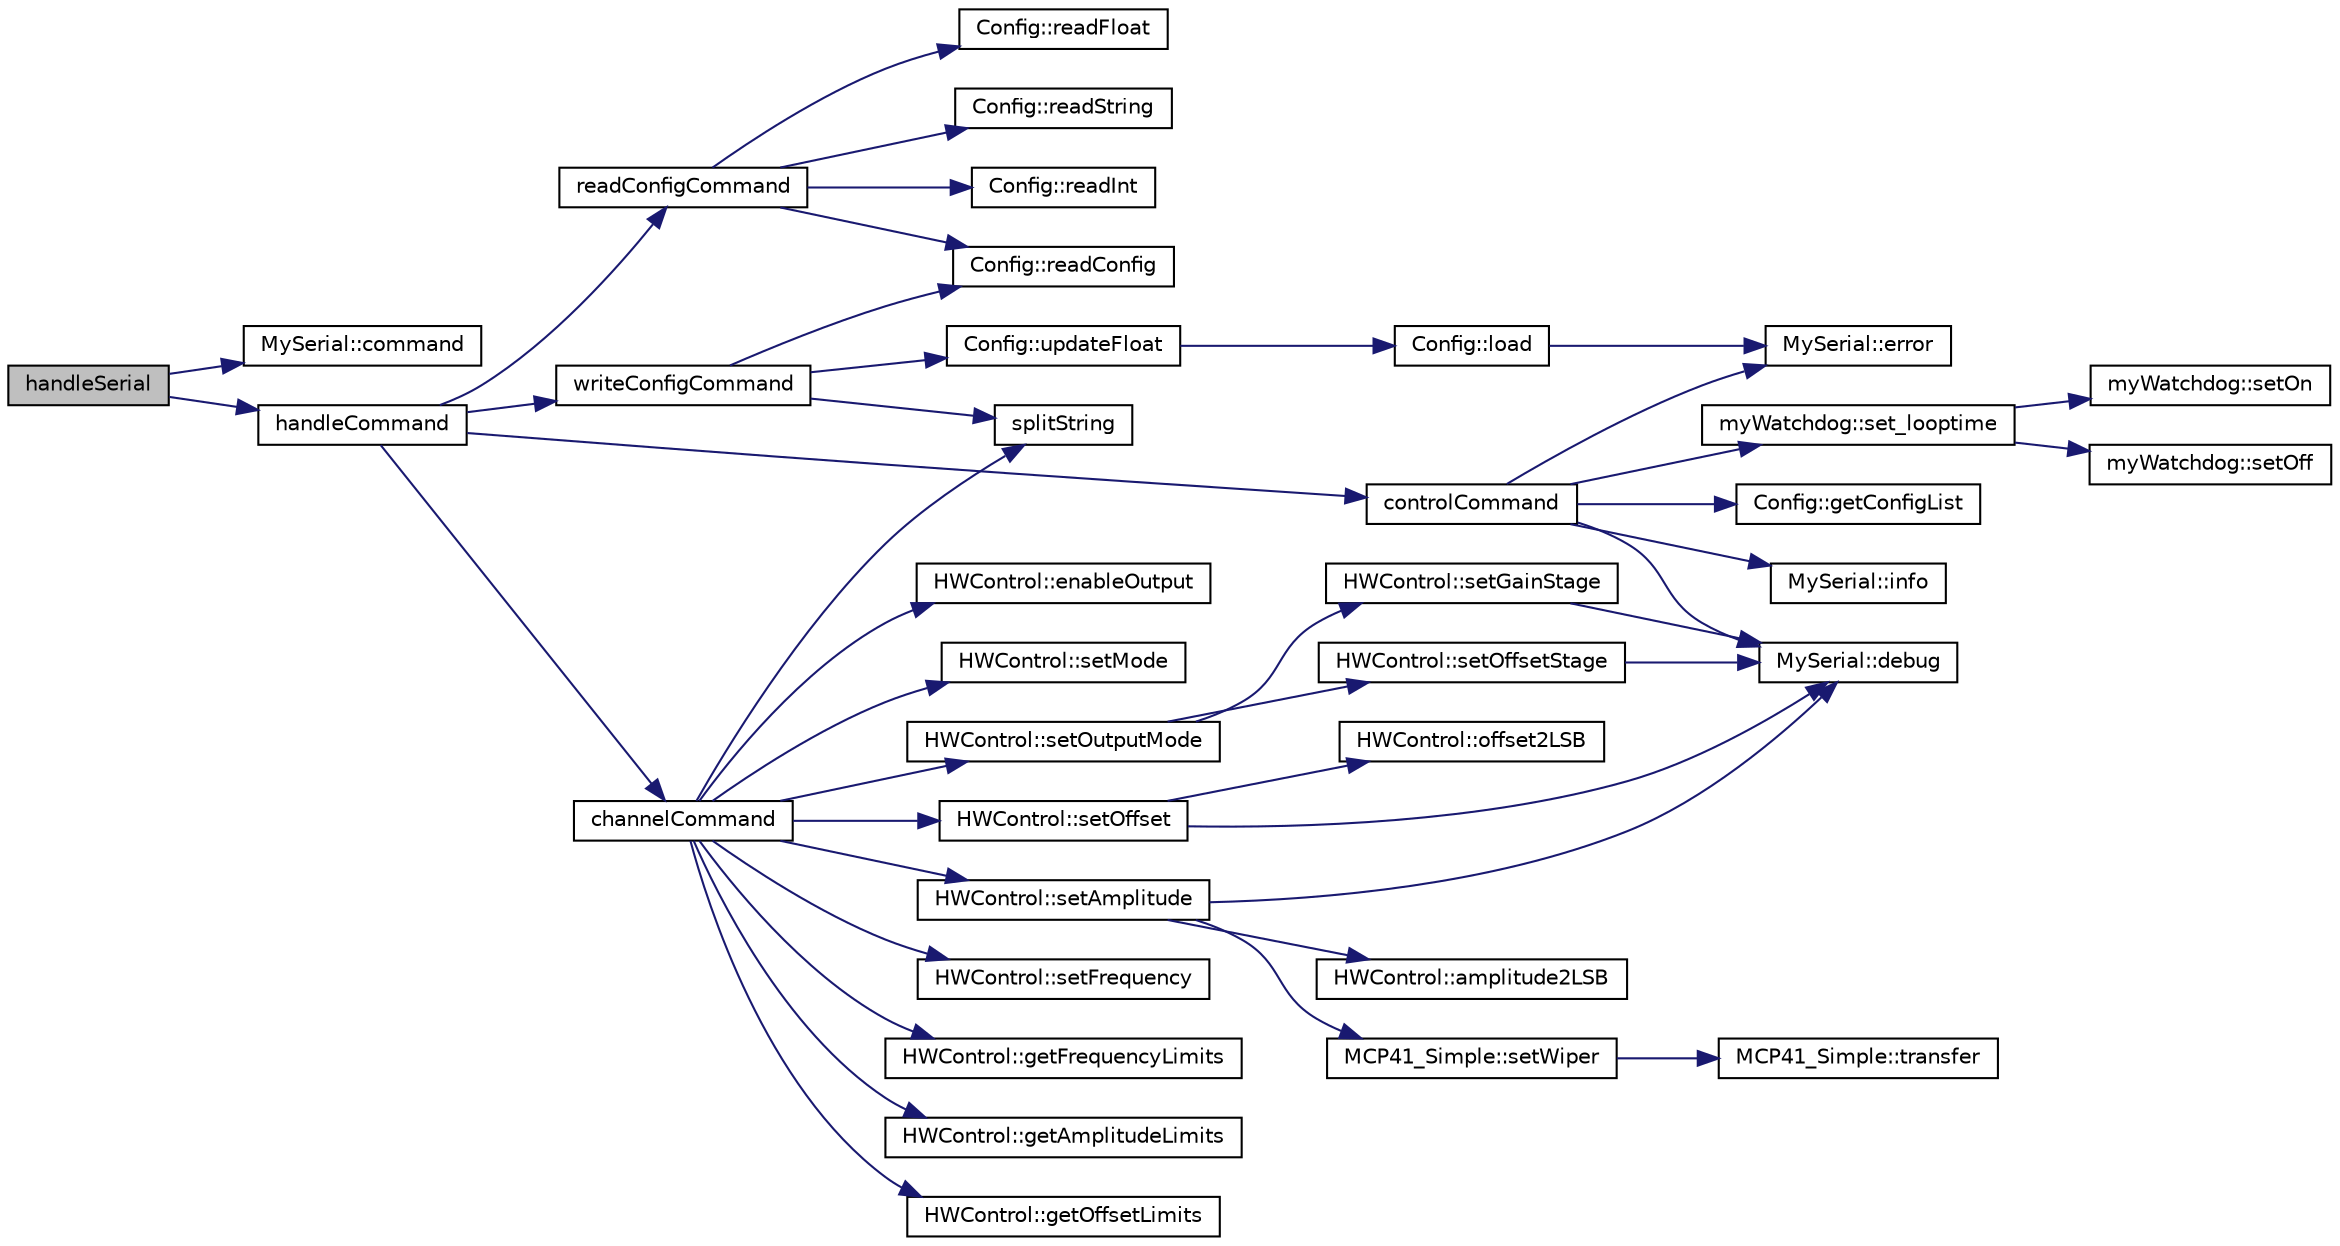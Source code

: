 digraph "handleSerial"
{
  edge [fontname="Helvetica",fontsize="10",labelfontname="Helvetica",labelfontsize="10"];
  node [fontname="Helvetica",fontsize="10",shape=record];
  rankdir="LR";
  Node71 [label="handleSerial",height=0.2,width=0.4,color="black", fillcolor="grey75", style="filled", fontcolor="black"];
  Node71 -> Node72 [color="midnightblue",fontsize="10",style="solid",fontname="Helvetica"];
  Node72 [label="MySerial::command",height=0.2,width=0.4,color="black", fillcolor="white", style="filled",URL="$class_my_serial.html#aa4c95fa02dae20ce24a1415b63233846"];
  Node71 -> Node73 [color="midnightblue",fontsize="10",style="solid",fontname="Helvetica"];
  Node73 [label="handleCommand",height=0.2,width=0.4,color="black", fillcolor="white", style="filled",URL="$handle_controls_8cpp.html#a4acbbcfe3d8e6d51b3b88c436394f69c"];
  Node73 -> Node74 [color="midnightblue",fontsize="10",style="solid",fontname="Helvetica"];
  Node74 [label="readConfigCommand",height=0.2,width=0.4,color="black", fillcolor="white", style="filled",URL="$handle_controls_8cpp.html#a5f7c0cfac98260c9af2fa9dc63b17ac4"];
  Node74 -> Node75 [color="midnightblue",fontsize="10",style="solid",fontname="Helvetica"];
  Node75 [label="Config::readConfig",height=0.2,width=0.4,color="black", fillcolor="white", style="filled",URL="$class_config.html#a3531ef146fa1559a265826a0c9cac2c1"];
  Node74 -> Node76 [color="midnightblue",fontsize="10",style="solid",fontname="Helvetica"];
  Node76 [label="Config::readFloat",height=0.2,width=0.4,color="black", fillcolor="white", style="filled",URL="$class_config.html#a3ac9f78ff1cd5de41ebb27f9de8f4841"];
  Node74 -> Node77 [color="midnightblue",fontsize="10",style="solid",fontname="Helvetica"];
  Node77 [label="Config::readString",height=0.2,width=0.4,color="black", fillcolor="white", style="filled",URL="$class_config.html#ab248253681bbd1e2b53013eb5ce1b9c2"];
  Node74 -> Node78 [color="midnightblue",fontsize="10",style="solid",fontname="Helvetica"];
  Node78 [label="Config::readInt",height=0.2,width=0.4,color="black", fillcolor="white", style="filled",URL="$class_config.html#ad048b7e03709f1fcce4dea891f170052"];
  Node73 -> Node79 [color="midnightblue",fontsize="10",style="solid",fontname="Helvetica"];
  Node79 [label="writeConfigCommand",height=0.2,width=0.4,color="black", fillcolor="white", style="filled",URL="$handle_controls_8cpp.html#a080baa58b224c1b1865dd2d9426e1be8"];
  Node79 -> Node80 [color="midnightblue",fontsize="10",style="solid",fontname="Helvetica"];
  Node80 [label="splitString",height=0.2,width=0.4,color="black", fillcolor="white", style="filled",URL="$_utils_8cpp.html#a8b2a3fe5a0218a2e110197d7a4c33f04"];
  Node79 -> Node75 [color="midnightblue",fontsize="10",style="solid",fontname="Helvetica"];
  Node79 -> Node81 [color="midnightblue",fontsize="10",style="solid",fontname="Helvetica"];
  Node81 [label="Config::updateFloat",height=0.2,width=0.4,color="black", fillcolor="white", style="filled",URL="$class_config.html#a3844877d4dc6bdcb085dacf5abfdb0f1"];
  Node81 -> Node82 [color="midnightblue",fontsize="10",style="solid",fontname="Helvetica"];
  Node82 [label="Config::load",height=0.2,width=0.4,color="black", fillcolor="white", style="filled",URL="$class_config.html#a03f274849bd304018c08ad974baea23a"];
  Node82 -> Node83 [color="midnightblue",fontsize="10",style="solid",fontname="Helvetica"];
  Node83 [label="MySerial::error",height=0.2,width=0.4,color="black", fillcolor="white", style="filled",URL="$class_my_serial.html#a896c14da1a0c8356a3d66a783d8264e6"];
  Node73 -> Node84 [color="midnightblue",fontsize="10",style="solid",fontname="Helvetica"];
  Node84 [label="controlCommand",height=0.2,width=0.4,color="black", fillcolor="white", style="filled",URL="$handle_controls_8cpp.html#abd59f11dc77c8711ccf8beb47b4b8461"];
  Node84 -> Node85 [color="midnightblue",fontsize="10",style="solid",fontname="Helvetica"];
  Node85 [label="myWatchdog::set_looptime",height=0.2,width=0.4,color="black", fillcolor="white", style="filled",URL="$classmy_watchdog.html#a9294d9aa6afae43cd5fe8ba39e6e6bbd"];
  Node85 -> Node86 [color="midnightblue",fontsize="10",style="solid",fontname="Helvetica"];
  Node86 [label="myWatchdog::setOn",height=0.2,width=0.4,color="black", fillcolor="white", style="filled",URL="$classmy_watchdog.html#a37e9a7b2f2b0891838e2c28dad8bce7c"];
  Node85 -> Node87 [color="midnightblue",fontsize="10",style="solid",fontname="Helvetica"];
  Node87 [label="myWatchdog::setOff",height=0.2,width=0.4,color="black", fillcolor="white", style="filled",URL="$classmy_watchdog.html#a79c2348926c2aaced3cd183edec3707d"];
  Node84 -> Node88 [color="midnightblue",fontsize="10",style="solid",fontname="Helvetica"];
  Node88 [label="Config::getConfigList",height=0.2,width=0.4,color="black", fillcolor="white", style="filled",URL="$class_config.html#ac43a256583bcb91be206ff98a529c483"];
  Node84 -> Node89 [color="midnightblue",fontsize="10",style="solid",fontname="Helvetica"];
  Node89 [label="MySerial::debug",height=0.2,width=0.4,color="black", fillcolor="white", style="filled",URL="$class_my_serial.html#af38ce094a38d6c8e2fc647932c1a2c5c"];
  Node84 -> Node90 [color="midnightblue",fontsize="10",style="solid",fontname="Helvetica"];
  Node90 [label="MySerial::info",height=0.2,width=0.4,color="black", fillcolor="white", style="filled",URL="$class_my_serial.html#a512253cafcbef40852cdb2e03642ce56"];
  Node84 -> Node83 [color="midnightblue",fontsize="10",style="solid",fontname="Helvetica"];
  Node73 -> Node91 [color="midnightblue",fontsize="10",style="solid",fontname="Helvetica"];
  Node91 [label="channelCommand",height=0.2,width=0.4,color="black", fillcolor="white", style="filled",URL="$handle_controls_8cpp.html#ac86dda0ebfc3d22905317403e9344458"];
  Node91 -> Node92 [color="midnightblue",fontsize="10",style="solid",fontname="Helvetica"];
  Node92 [label="HWControl::setAmplitude",height=0.2,width=0.4,color="black", fillcolor="white", style="filled",URL="$class_h_w_control.html#a78b97b159d88b0c1b7d8738469f439cb"];
  Node92 -> Node93 [color="midnightblue",fontsize="10",style="solid",fontname="Helvetica"];
  Node93 [label="HWControl::amplitude2LSB",height=0.2,width=0.4,color="black", fillcolor="white", style="filled",URL="$class_h_w_control.html#acaddc67717442e3f887a7afd197c7b5f"];
  Node92 -> Node94 [color="midnightblue",fontsize="10",style="solid",fontname="Helvetica"];
  Node94 [label="MCP41_Simple::setWiper",height=0.2,width=0.4,color="black", fillcolor="white", style="filled",URL="$class_m_c_p41___simple.html#a923cfddf6a7cb916b24ed6aed6d046af"];
  Node94 -> Node95 [color="midnightblue",fontsize="10",style="solid",fontname="Helvetica"];
  Node95 [label="MCP41_Simple::transfer",height=0.2,width=0.4,color="black", fillcolor="white", style="filled",URL="$class_m_c_p41___simple.html#a8149dcb550709b71f005b7a21c2be775"];
  Node92 -> Node89 [color="midnightblue",fontsize="10",style="solid",fontname="Helvetica"];
  Node91 -> Node96 [color="midnightblue",fontsize="10",style="solid",fontname="Helvetica"];
  Node96 [label="HWControl::setOffset",height=0.2,width=0.4,color="black", fillcolor="white", style="filled",URL="$class_h_w_control.html#ad28a55ee9d035a58b31c94cc5c8801c0"];
  Node96 -> Node97 [color="midnightblue",fontsize="10",style="solid",fontname="Helvetica"];
  Node97 [label="HWControl::offset2LSB",height=0.2,width=0.4,color="black", fillcolor="white", style="filled",URL="$class_h_w_control.html#a0d0cafdd7e29ef228d82d9d1a1776f07"];
  Node96 -> Node89 [color="midnightblue",fontsize="10",style="solid",fontname="Helvetica"];
  Node91 -> Node98 [color="midnightblue",fontsize="10",style="solid",fontname="Helvetica"];
  Node98 [label="HWControl::setFrequency",height=0.2,width=0.4,color="black", fillcolor="white", style="filled",URL="$class_h_w_control.html#a820a79dfebbd28863448662a1ee4034d"];
  Node91 -> Node80 [color="midnightblue",fontsize="10",style="solid",fontname="Helvetica"];
  Node91 -> Node99 [color="midnightblue",fontsize="10",style="solid",fontname="Helvetica"];
  Node99 [label="HWControl::getFrequencyLimits",height=0.2,width=0.4,color="black", fillcolor="white", style="filled",URL="$class_h_w_control.html#a646f2d55f551297bf14fcc08b12fb54d"];
  Node91 -> Node100 [color="midnightblue",fontsize="10",style="solid",fontname="Helvetica"];
  Node100 [label="HWControl::getAmplitudeLimits",height=0.2,width=0.4,color="black", fillcolor="white", style="filled",URL="$class_h_w_control.html#ab57abdc6474e9a8478f3e3acd776f217"];
  Node91 -> Node101 [color="midnightblue",fontsize="10",style="solid",fontname="Helvetica"];
  Node101 [label="HWControl::getOffsetLimits",height=0.2,width=0.4,color="black", fillcolor="white", style="filled",URL="$class_h_w_control.html#a13664ae4169409d1bbac6005642fd259"];
  Node91 -> Node102 [color="midnightblue",fontsize="10",style="solid",fontname="Helvetica"];
  Node102 [label="HWControl::enableOutput",height=0.2,width=0.4,color="black", fillcolor="white", style="filled",URL="$class_h_w_control.html#aa45e75cd9ccbf1300c74c2a0706e88d5"];
  Node91 -> Node103 [color="midnightblue",fontsize="10",style="solid",fontname="Helvetica"];
  Node103 [label="HWControl::setMode",height=0.2,width=0.4,color="black", fillcolor="white", style="filled",URL="$class_h_w_control.html#ac5d8c515ee016990e60b1c3f15d23d88"];
  Node91 -> Node104 [color="midnightblue",fontsize="10",style="solid",fontname="Helvetica"];
  Node104 [label="HWControl::setOutputMode",height=0.2,width=0.4,color="black", fillcolor="white", style="filled",URL="$class_h_w_control.html#afad43b4ba17c605b26e898e6b638b225"];
  Node104 -> Node105 [color="midnightblue",fontsize="10",style="solid",fontname="Helvetica"];
  Node105 [label="HWControl::setOffsetStage",height=0.2,width=0.4,color="black", fillcolor="white", style="filled",URL="$class_h_w_control.html#a8e0cc4ea7a7a1faaa32eda3466c4a17c"];
  Node105 -> Node89 [color="midnightblue",fontsize="10",style="solid",fontname="Helvetica"];
  Node104 -> Node106 [color="midnightblue",fontsize="10",style="solid",fontname="Helvetica"];
  Node106 [label="HWControl::setGainStage",height=0.2,width=0.4,color="black", fillcolor="white", style="filled",URL="$class_h_w_control.html#a1b695d7490902fc9d04b0bc1bea7f53f"];
  Node106 -> Node89 [color="midnightblue",fontsize="10",style="solid",fontname="Helvetica"];
}
